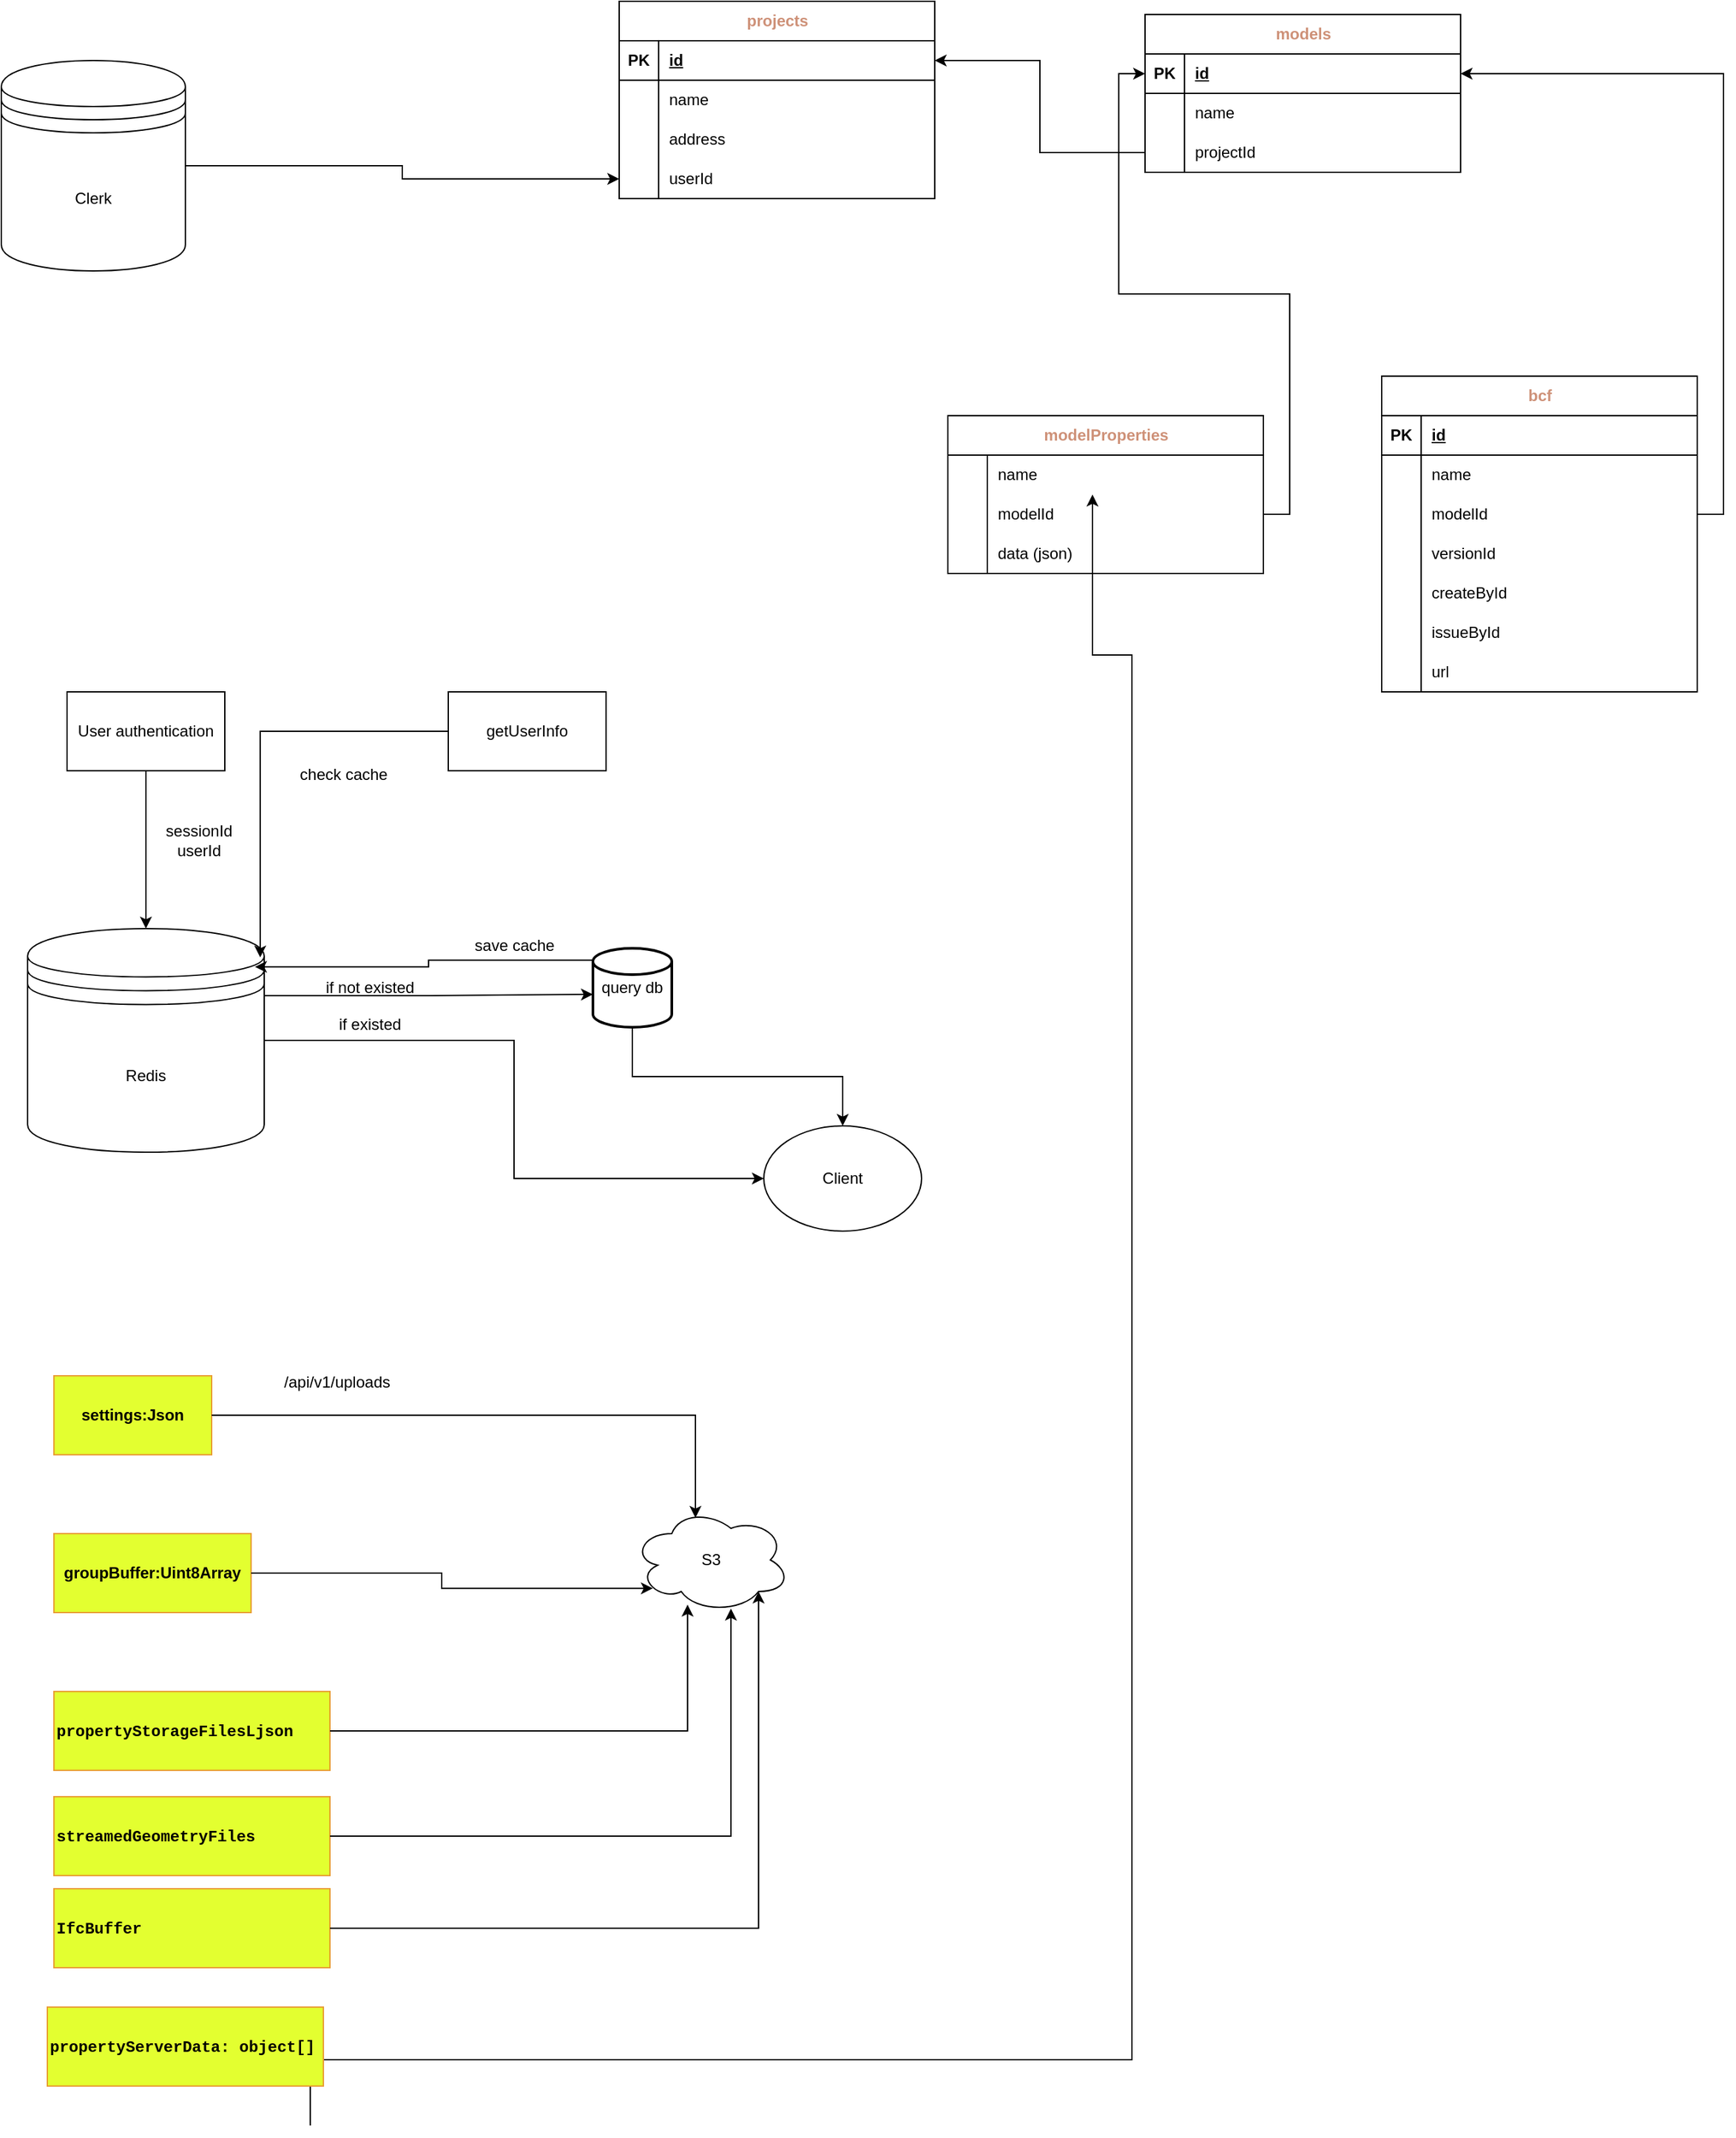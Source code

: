 <mxfile version="24.7.14">
  <diagram name="Page-1" id="wyRw4nGdcyntfbPrI7tr">
    <mxGraphModel dx="1432" dy="786" grid="1" gridSize="10" guides="1" tooltips="1" connect="1" arrows="1" fold="1" page="1" pageScale="1" pageWidth="1500" pageHeight="2000" math="0" shadow="0">
      <root>
        <mxCell id="0" />
        <mxCell id="1" parent="0" />
        <mxCell id="flNPh5zoh9c1n2RcqFWr-73" value="&lt;font color=&quot;#ce9178&quot;&gt;projects&lt;/font&gt;" style="shape=table;startSize=30;container=1;collapsible=1;childLayout=tableLayout;fixedRows=1;rowLines=0;fontStyle=1;align=center;resizeLast=1;html=1;" parent="1" vertex="1">
          <mxGeometry x="580" y="25" width="240" height="150" as="geometry" />
        </mxCell>
        <mxCell id="flNPh5zoh9c1n2RcqFWr-74" value="" style="shape=tableRow;horizontal=0;startSize=0;swimlaneHead=0;swimlaneBody=0;fillColor=none;collapsible=0;dropTarget=0;points=[[0,0.5],[1,0.5]];portConstraint=eastwest;top=0;left=0;right=0;bottom=1;" parent="flNPh5zoh9c1n2RcqFWr-73" vertex="1">
          <mxGeometry y="30" width="240" height="30" as="geometry" />
        </mxCell>
        <mxCell id="flNPh5zoh9c1n2RcqFWr-75" value="PK" style="shape=partialRectangle;connectable=0;fillColor=none;top=0;left=0;bottom=0;right=0;fontStyle=1;overflow=hidden;whiteSpace=wrap;html=1;" parent="flNPh5zoh9c1n2RcqFWr-74" vertex="1">
          <mxGeometry width="30" height="30" as="geometry">
            <mxRectangle width="30" height="30" as="alternateBounds" />
          </mxGeometry>
        </mxCell>
        <mxCell id="flNPh5zoh9c1n2RcqFWr-76" value="id" style="shape=partialRectangle;connectable=0;fillColor=none;top=0;left=0;bottom=0;right=0;align=left;spacingLeft=6;fontStyle=5;overflow=hidden;whiteSpace=wrap;html=1;" parent="flNPh5zoh9c1n2RcqFWr-74" vertex="1">
          <mxGeometry x="30" width="210" height="30" as="geometry">
            <mxRectangle width="210" height="30" as="alternateBounds" />
          </mxGeometry>
        </mxCell>
        <mxCell id="flNPh5zoh9c1n2RcqFWr-77" value="" style="shape=tableRow;horizontal=0;startSize=0;swimlaneHead=0;swimlaneBody=0;fillColor=none;collapsible=0;dropTarget=0;points=[[0,0.5],[1,0.5]];portConstraint=eastwest;top=0;left=0;right=0;bottom=0;" parent="flNPh5zoh9c1n2RcqFWr-73" vertex="1">
          <mxGeometry y="60" width="240" height="30" as="geometry" />
        </mxCell>
        <mxCell id="flNPh5zoh9c1n2RcqFWr-78" value="" style="shape=partialRectangle;connectable=0;fillColor=none;top=0;left=0;bottom=0;right=0;editable=1;overflow=hidden;whiteSpace=wrap;html=1;" parent="flNPh5zoh9c1n2RcqFWr-77" vertex="1">
          <mxGeometry width="30" height="30" as="geometry">
            <mxRectangle width="30" height="30" as="alternateBounds" />
          </mxGeometry>
        </mxCell>
        <mxCell id="flNPh5zoh9c1n2RcqFWr-79" value="name" style="shape=partialRectangle;connectable=0;fillColor=none;top=0;left=0;bottom=0;right=0;align=left;spacingLeft=6;overflow=hidden;whiteSpace=wrap;html=1;" parent="flNPh5zoh9c1n2RcqFWr-77" vertex="1">
          <mxGeometry x="30" width="210" height="30" as="geometry">
            <mxRectangle width="210" height="30" as="alternateBounds" />
          </mxGeometry>
        </mxCell>
        <mxCell id="flNPh5zoh9c1n2RcqFWr-80" value="" style="shape=tableRow;horizontal=0;startSize=0;swimlaneHead=0;swimlaneBody=0;fillColor=none;collapsible=0;dropTarget=0;points=[[0,0.5],[1,0.5]];portConstraint=eastwest;top=0;left=0;right=0;bottom=0;" parent="flNPh5zoh9c1n2RcqFWr-73" vertex="1">
          <mxGeometry y="90" width="240" height="30" as="geometry" />
        </mxCell>
        <mxCell id="flNPh5zoh9c1n2RcqFWr-81" value="" style="shape=partialRectangle;connectable=0;fillColor=none;top=0;left=0;bottom=0;right=0;editable=1;overflow=hidden;whiteSpace=wrap;html=1;" parent="flNPh5zoh9c1n2RcqFWr-80" vertex="1">
          <mxGeometry width="30" height="30" as="geometry">
            <mxRectangle width="30" height="30" as="alternateBounds" />
          </mxGeometry>
        </mxCell>
        <mxCell id="flNPh5zoh9c1n2RcqFWr-82" value="address" style="shape=partialRectangle;connectable=0;fillColor=none;top=0;left=0;bottom=0;right=0;align=left;spacingLeft=6;overflow=hidden;whiteSpace=wrap;html=1;" parent="flNPh5zoh9c1n2RcqFWr-80" vertex="1">
          <mxGeometry x="30" width="210" height="30" as="geometry">
            <mxRectangle width="210" height="30" as="alternateBounds" />
          </mxGeometry>
        </mxCell>
        <mxCell id="flNPh5zoh9c1n2RcqFWr-83" value="" style="shape=tableRow;horizontal=0;startSize=0;swimlaneHead=0;swimlaneBody=0;fillColor=none;collapsible=0;dropTarget=0;points=[[0,0.5],[1,0.5]];portConstraint=eastwest;top=0;left=0;right=0;bottom=0;" parent="flNPh5zoh9c1n2RcqFWr-73" vertex="1">
          <mxGeometry y="120" width="240" height="30" as="geometry" />
        </mxCell>
        <mxCell id="flNPh5zoh9c1n2RcqFWr-84" value="" style="shape=partialRectangle;connectable=0;fillColor=none;top=0;left=0;bottom=0;right=0;editable=1;overflow=hidden;whiteSpace=wrap;html=1;" parent="flNPh5zoh9c1n2RcqFWr-83" vertex="1">
          <mxGeometry width="30" height="30" as="geometry">
            <mxRectangle width="30" height="30" as="alternateBounds" />
          </mxGeometry>
        </mxCell>
        <mxCell id="flNPh5zoh9c1n2RcqFWr-85" value="userId" style="shape=partialRectangle;connectable=0;fillColor=none;top=0;left=0;bottom=0;right=0;align=left;spacingLeft=6;overflow=hidden;whiteSpace=wrap;html=1;" parent="flNPh5zoh9c1n2RcqFWr-83" vertex="1">
          <mxGeometry x="30" width="210" height="30" as="geometry">
            <mxRectangle width="210" height="30" as="alternateBounds" />
          </mxGeometry>
        </mxCell>
        <mxCell id="flNPh5zoh9c1n2RcqFWr-98" value="&lt;font color=&quot;#ce9178&quot;&gt;models&lt;/font&gt;" style="shape=table;startSize=30;container=1;collapsible=1;childLayout=tableLayout;fixedRows=1;rowLines=0;fontStyle=1;align=center;resizeLast=1;html=1;" parent="1" vertex="1">
          <mxGeometry x="980" y="35" width="240" height="120" as="geometry" />
        </mxCell>
        <mxCell id="flNPh5zoh9c1n2RcqFWr-99" value="" style="shape=tableRow;horizontal=0;startSize=0;swimlaneHead=0;swimlaneBody=0;fillColor=none;collapsible=0;dropTarget=0;points=[[0,0.5],[1,0.5]];portConstraint=eastwest;top=0;left=0;right=0;bottom=1;" parent="flNPh5zoh9c1n2RcqFWr-98" vertex="1">
          <mxGeometry y="30" width="240" height="30" as="geometry" />
        </mxCell>
        <mxCell id="flNPh5zoh9c1n2RcqFWr-100" value="PK" style="shape=partialRectangle;connectable=0;fillColor=none;top=0;left=0;bottom=0;right=0;fontStyle=1;overflow=hidden;whiteSpace=wrap;html=1;" parent="flNPh5zoh9c1n2RcqFWr-99" vertex="1">
          <mxGeometry width="30" height="30" as="geometry">
            <mxRectangle width="30" height="30" as="alternateBounds" />
          </mxGeometry>
        </mxCell>
        <mxCell id="flNPh5zoh9c1n2RcqFWr-101" value="id" style="shape=partialRectangle;connectable=0;fillColor=none;top=0;left=0;bottom=0;right=0;align=left;spacingLeft=6;fontStyle=5;overflow=hidden;whiteSpace=wrap;html=1;" parent="flNPh5zoh9c1n2RcqFWr-99" vertex="1">
          <mxGeometry x="30" width="210" height="30" as="geometry">
            <mxRectangle width="210" height="30" as="alternateBounds" />
          </mxGeometry>
        </mxCell>
        <mxCell id="flNPh5zoh9c1n2RcqFWr-102" value="" style="shape=tableRow;horizontal=0;startSize=0;swimlaneHead=0;swimlaneBody=0;fillColor=none;collapsible=0;dropTarget=0;points=[[0,0.5],[1,0.5]];portConstraint=eastwest;top=0;left=0;right=0;bottom=0;" parent="flNPh5zoh9c1n2RcqFWr-98" vertex="1">
          <mxGeometry y="60" width="240" height="30" as="geometry" />
        </mxCell>
        <mxCell id="flNPh5zoh9c1n2RcqFWr-103" value="" style="shape=partialRectangle;connectable=0;fillColor=none;top=0;left=0;bottom=0;right=0;editable=1;overflow=hidden;whiteSpace=wrap;html=1;" parent="flNPh5zoh9c1n2RcqFWr-102" vertex="1">
          <mxGeometry width="30" height="30" as="geometry">
            <mxRectangle width="30" height="30" as="alternateBounds" />
          </mxGeometry>
        </mxCell>
        <mxCell id="flNPh5zoh9c1n2RcqFWr-104" value="name" style="shape=partialRectangle;connectable=0;fillColor=none;top=0;left=0;bottom=0;right=0;align=left;spacingLeft=6;overflow=hidden;whiteSpace=wrap;html=1;" parent="flNPh5zoh9c1n2RcqFWr-102" vertex="1">
          <mxGeometry x="30" width="210" height="30" as="geometry">
            <mxRectangle width="210" height="30" as="alternateBounds" />
          </mxGeometry>
        </mxCell>
        <mxCell id="flNPh5zoh9c1n2RcqFWr-146" style="shape=tableRow;horizontal=0;startSize=0;swimlaneHead=0;swimlaneBody=0;fillColor=none;collapsible=0;dropTarget=0;points=[[0,0.5],[1,0.5]];portConstraint=eastwest;top=0;left=0;right=0;bottom=0;" parent="flNPh5zoh9c1n2RcqFWr-98" vertex="1">
          <mxGeometry y="90" width="240" height="30" as="geometry" />
        </mxCell>
        <mxCell id="flNPh5zoh9c1n2RcqFWr-147" style="shape=partialRectangle;connectable=0;fillColor=none;top=0;left=0;bottom=0;right=0;editable=1;overflow=hidden;whiteSpace=wrap;html=1;" parent="flNPh5zoh9c1n2RcqFWr-146" vertex="1">
          <mxGeometry width="30" height="30" as="geometry">
            <mxRectangle width="30" height="30" as="alternateBounds" />
          </mxGeometry>
        </mxCell>
        <mxCell id="flNPh5zoh9c1n2RcqFWr-148" value="projectId" style="shape=partialRectangle;connectable=0;fillColor=none;top=0;left=0;bottom=0;right=0;align=left;spacingLeft=6;overflow=hidden;whiteSpace=wrap;html=1;" parent="flNPh5zoh9c1n2RcqFWr-146" vertex="1">
          <mxGeometry x="30" width="210" height="30" as="geometry">
            <mxRectangle width="210" height="30" as="alternateBounds" />
          </mxGeometry>
        </mxCell>
        <mxCell id="flNPh5zoh9c1n2RcqFWr-111" value="&lt;font color=&quot;#ce9178&quot;&gt;bcf&lt;/font&gt;" style="shape=table;startSize=30;container=1;collapsible=1;childLayout=tableLayout;fixedRows=1;rowLines=0;fontStyle=1;align=center;resizeLast=1;html=1;" parent="1" vertex="1">
          <mxGeometry x="1160" y="310" width="240" height="240" as="geometry" />
        </mxCell>
        <mxCell id="flNPh5zoh9c1n2RcqFWr-112" value="" style="shape=tableRow;horizontal=0;startSize=0;swimlaneHead=0;swimlaneBody=0;fillColor=none;collapsible=0;dropTarget=0;points=[[0,0.5],[1,0.5]];portConstraint=eastwest;top=0;left=0;right=0;bottom=1;" parent="flNPh5zoh9c1n2RcqFWr-111" vertex="1">
          <mxGeometry y="30" width="240" height="30" as="geometry" />
        </mxCell>
        <mxCell id="flNPh5zoh9c1n2RcqFWr-113" value="PK" style="shape=partialRectangle;connectable=0;fillColor=none;top=0;left=0;bottom=0;right=0;fontStyle=1;overflow=hidden;whiteSpace=wrap;html=1;" parent="flNPh5zoh9c1n2RcqFWr-112" vertex="1">
          <mxGeometry width="30" height="30" as="geometry">
            <mxRectangle width="30" height="30" as="alternateBounds" />
          </mxGeometry>
        </mxCell>
        <mxCell id="flNPh5zoh9c1n2RcqFWr-114" value="id" style="shape=partialRectangle;connectable=0;fillColor=none;top=0;left=0;bottom=0;right=0;align=left;spacingLeft=6;fontStyle=5;overflow=hidden;whiteSpace=wrap;html=1;" parent="flNPh5zoh9c1n2RcqFWr-112" vertex="1">
          <mxGeometry x="30" width="210" height="30" as="geometry">
            <mxRectangle width="210" height="30" as="alternateBounds" />
          </mxGeometry>
        </mxCell>
        <mxCell id="flNPh5zoh9c1n2RcqFWr-115" value="" style="shape=tableRow;horizontal=0;startSize=0;swimlaneHead=0;swimlaneBody=0;fillColor=none;collapsible=0;dropTarget=0;points=[[0,0.5],[1,0.5]];portConstraint=eastwest;top=0;left=0;right=0;bottom=0;" parent="flNPh5zoh9c1n2RcqFWr-111" vertex="1">
          <mxGeometry y="60" width="240" height="30" as="geometry" />
        </mxCell>
        <mxCell id="flNPh5zoh9c1n2RcqFWr-116" value="" style="shape=partialRectangle;connectable=0;fillColor=none;top=0;left=0;bottom=0;right=0;editable=1;overflow=hidden;whiteSpace=wrap;html=1;" parent="flNPh5zoh9c1n2RcqFWr-115" vertex="1">
          <mxGeometry width="30" height="30" as="geometry">
            <mxRectangle width="30" height="30" as="alternateBounds" />
          </mxGeometry>
        </mxCell>
        <mxCell id="flNPh5zoh9c1n2RcqFWr-117" value="name" style="shape=partialRectangle;connectable=0;fillColor=none;top=0;left=0;bottom=0;right=0;align=left;spacingLeft=6;overflow=hidden;whiteSpace=wrap;html=1;" parent="flNPh5zoh9c1n2RcqFWr-115" vertex="1">
          <mxGeometry x="30" width="210" height="30" as="geometry">
            <mxRectangle width="210" height="30" as="alternateBounds" />
          </mxGeometry>
        </mxCell>
        <mxCell id="flNPh5zoh9c1n2RcqFWr-157" style="shape=tableRow;horizontal=0;startSize=0;swimlaneHead=0;swimlaneBody=0;fillColor=none;collapsible=0;dropTarget=0;points=[[0,0.5],[1,0.5]];portConstraint=eastwest;top=0;left=0;right=0;bottom=0;" parent="flNPh5zoh9c1n2RcqFWr-111" vertex="1">
          <mxGeometry y="90" width="240" height="30" as="geometry" />
        </mxCell>
        <mxCell id="flNPh5zoh9c1n2RcqFWr-158" style="shape=partialRectangle;connectable=0;fillColor=none;top=0;left=0;bottom=0;right=0;editable=1;overflow=hidden;whiteSpace=wrap;html=1;" parent="flNPh5zoh9c1n2RcqFWr-157" vertex="1">
          <mxGeometry width="30" height="30" as="geometry">
            <mxRectangle width="30" height="30" as="alternateBounds" />
          </mxGeometry>
        </mxCell>
        <mxCell id="flNPh5zoh9c1n2RcqFWr-159" value="modelId" style="shape=partialRectangle;connectable=0;fillColor=none;top=0;left=0;bottom=0;right=0;align=left;spacingLeft=6;overflow=hidden;whiteSpace=wrap;html=1;" parent="flNPh5zoh9c1n2RcqFWr-157" vertex="1">
          <mxGeometry x="30" width="210" height="30" as="geometry">
            <mxRectangle width="210" height="30" as="alternateBounds" />
          </mxGeometry>
        </mxCell>
        <mxCell id="flNPh5zoh9c1n2RcqFWr-118" value="" style="shape=tableRow;horizontal=0;startSize=0;swimlaneHead=0;swimlaneBody=0;fillColor=none;collapsible=0;dropTarget=0;points=[[0,0.5],[1,0.5]];portConstraint=eastwest;top=0;left=0;right=0;bottom=0;" parent="flNPh5zoh9c1n2RcqFWr-111" vertex="1">
          <mxGeometry y="120" width="240" height="30" as="geometry" />
        </mxCell>
        <mxCell id="flNPh5zoh9c1n2RcqFWr-119" value="" style="shape=partialRectangle;connectable=0;fillColor=none;top=0;left=0;bottom=0;right=0;editable=1;overflow=hidden;whiteSpace=wrap;html=1;" parent="flNPh5zoh9c1n2RcqFWr-118" vertex="1">
          <mxGeometry width="30" height="30" as="geometry">
            <mxRectangle width="30" height="30" as="alternateBounds" />
          </mxGeometry>
        </mxCell>
        <mxCell id="flNPh5zoh9c1n2RcqFWr-120" value="versionId" style="shape=partialRectangle;connectable=0;fillColor=none;top=0;left=0;bottom=0;right=0;align=left;spacingLeft=6;overflow=hidden;whiteSpace=wrap;html=1;" parent="flNPh5zoh9c1n2RcqFWr-118" vertex="1">
          <mxGeometry x="30" width="210" height="30" as="geometry">
            <mxRectangle width="210" height="30" as="alternateBounds" />
          </mxGeometry>
        </mxCell>
        <mxCell id="flNPh5zoh9c1n2RcqFWr-161" style="shape=tableRow;horizontal=0;startSize=0;swimlaneHead=0;swimlaneBody=0;fillColor=none;collapsible=0;dropTarget=0;points=[[0,0.5],[1,0.5]];portConstraint=eastwest;top=0;left=0;right=0;bottom=0;" parent="flNPh5zoh9c1n2RcqFWr-111" vertex="1">
          <mxGeometry y="150" width="240" height="30" as="geometry" />
        </mxCell>
        <mxCell id="flNPh5zoh9c1n2RcqFWr-162" style="shape=partialRectangle;connectable=0;fillColor=none;top=0;left=0;bottom=0;right=0;editable=1;overflow=hidden;whiteSpace=wrap;html=1;" parent="flNPh5zoh9c1n2RcqFWr-161" vertex="1">
          <mxGeometry width="30" height="30" as="geometry">
            <mxRectangle width="30" height="30" as="alternateBounds" />
          </mxGeometry>
        </mxCell>
        <mxCell id="flNPh5zoh9c1n2RcqFWr-163" value="createById" style="shape=partialRectangle;connectable=0;fillColor=none;top=0;left=0;bottom=0;right=0;align=left;spacingLeft=6;overflow=hidden;whiteSpace=wrap;html=1;" parent="flNPh5zoh9c1n2RcqFWr-161" vertex="1">
          <mxGeometry x="30" width="210" height="30" as="geometry">
            <mxRectangle width="210" height="30" as="alternateBounds" />
          </mxGeometry>
        </mxCell>
        <mxCell id="flNPh5zoh9c1n2RcqFWr-164" style="shape=tableRow;horizontal=0;startSize=0;swimlaneHead=0;swimlaneBody=0;fillColor=none;collapsible=0;dropTarget=0;points=[[0,0.5],[1,0.5]];portConstraint=eastwest;top=0;left=0;right=0;bottom=0;" parent="flNPh5zoh9c1n2RcqFWr-111" vertex="1">
          <mxGeometry y="180" width="240" height="30" as="geometry" />
        </mxCell>
        <mxCell id="flNPh5zoh9c1n2RcqFWr-165" style="shape=partialRectangle;connectable=0;fillColor=none;top=0;left=0;bottom=0;right=0;editable=1;overflow=hidden;whiteSpace=wrap;html=1;" parent="flNPh5zoh9c1n2RcqFWr-164" vertex="1">
          <mxGeometry width="30" height="30" as="geometry">
            <mxRectangle width="30" height="30" as="alternateBounds" />
          </mxGeometry>
        </mxCell>
        <mxCell id="flNPh5zoh9c1n2RcqFWr-166" value="issueById" style="shape=partialRectangle;connectable=0;fillColor=none;top=0;left=0;bottom=0;right=0;align=left;spacingLeft=6;overflow=hidden;whiteSpace=wrap;html=1;" parent="flNPh5zoh9c1n2RcqFWr-164" vertex="1">
          <mxGeometry x="30" width="210" height="30" as="geometry">
            <mxRectangle width="210" height="30" as="alternateBounds" />
          </mxGeometry>
        </mxCell>
        <mxCell id="flNPh5zoh9c1n2RcqFWr-121" value="" style="shape=tableRow;horizontal=0;startSize=0;swimlaneHead=0;swimlaneBody=0;fillColor=none;collapsible=0;dropTarget=0;points=[[0,0.5],[1,0.5]];portConstraint=eastwest;top=0;left=0;right=0;bottom=0;" parent="flNPh5zoh9c1n2RcqFWr-111" vertex="1">
          <mxGeometry y="210" width="240" height="30" as="geometry" />
        </mxCell>
        <mxCell id="flNPh5zoh9c1n2RcqFWr-122" value="" style="shape=partialRectangle;connectable=0;fillColor=none;top=0;left=0;bottom=0;right=0;editable=1;overflow=hidden;whiteSpace=wrap;html=1;" parent="flNPh5zoh9c1n2RcqFWr-121" vertex="1">
          <mxGeometry width="30" height="30" as="geometry">
            <mxRectangle width="30" height="30" as="alternateBounds" />
          </mxGeometry>
        </mxCell>
        <mxCell id="flNPh5zoh9c1n2RcqFWr-123" value="url" style="shape=partialRectangle;connectable=0;fillColor=none;top=0;left=0;bottom=0;right=0;align=left;spacingLeft=6;overflow=hidden;whiteSpace=wrap;html=1;" parent="flNPh5zoh9c1n2RcqFWr-121" vertex="1">
          <mxGeometry x="30" width="210" height="30" as="geometry">
            <mxRectangle width="210" height="30" as="alternateBounds" />
          </mxGeometry>
        </mxCell>
        <mxCell id="flNPh5zoh9c1n2RcqFWr-149" style="edgeStyle=orthogonalEdgeStyle;rounded=0;orthogonalLoop=1;jettySize=auto;html=1;exitX=0;exitY=0.5;exitDx=0;exitDy=0;entryX=1;entryY=0.5;entryDx=0;entryDy=0;" parent="1" source="flNPh5zoh9c1n2RcqFWr-146" target="flNPh5zoh9c1n2RcqFWr-74" edge="1">
          <mxGeometry relative="1" as="geometry" />
        </mxCell>
        <mxCell id="flNPh5zoh9c1n2RcqFWr-160" style="edgeStyle=orthogonalEdgeStyle;rounded=0;orthogonalLoop=1;jettySize=auto;html=1;exitX=1;exitY=0.5;exitDx=0;exitDy=0;entryX=1;entryY=0.5;entryDx=0;entryDy=0;" parent="1" source="flNPh5zoh9c1n2RcqFWr-157" target="flNPh5zoh9c1n2RcqFWr-99" edge="1">
          <mxGeometry relative="1" as="geometry" />
        </mxCell>
        <mxCell id="mV87wvXqHsUAB323uPU2-1" style="edgeStyle=orthogonalEdgeStyle;rounded=0;orthogonalLoop=1;jettySize=auto;html=1;exitX=1;exitY=0.5;exitDx=0;exitDy=0;entryX=0;entryY=0.5;entryDx=0;entryDy=0;" edge="1" parent="1" source="US73IQxzJCC4RQJ_0U0V-1" target="flNPh5zoh9c1n2RcqFWr-83">
          <mxGeometry relative="1" as="geometry" />
        </mxCell>
        <mxCell id="US73IQxzJCC4RQJ_0U0V-1" value="Clerk" style="shape=datastore;whiteSpace=wrap;html=1;" parent="1" vertex="1">
          <mxGeometry x="110" y="70" width="140" height="160" as="geometry" />
        </mxCell>
        <mxCell id="US73IQxzJCC4RQJ_0U0V-10" style="edgeStyle=orthogonalEdgeStyle;rounded=0;orthogonalLoop=1;jettySize=auto;html=1;exitX=1;exitY=0.5;exitDx=0;exitDy=0;" parent="1" source="US73IQxzJCC4RQJ_0U0V-2" target="US73IQxzJCC4RQJ_0U0V-13" edge="1">
          <mxGeometry relative="1" as="geometry">
            <mxPoint x="670" y="815" as="targetPoint" />
          </mxGeometry>
        </mxCell>
        <mxCell id="US73IQxzJCC4RQJ_0U0V-14" style="edgeStyle=orthogonalEdgeStyle;rounded=0;orthogonalLoop=1;jettySize=auto;html=1;exitX=1;exitY=0.3;exitDx=0;exitDy=0;" parent="1" source="US73IQxzJCC4RQJ_0U0V-2" edge="1">
          <mxGeometry relative="1" as="geometry">
            <mxPoint x="560" y="780" as="targetPoint" />
          </mxGeometry>
        </mxCell>
        <mxCell id="US73IQxzJCC4RQJ_0U0V-2" value="Redis" style="shape=datastore;whiteSpace=wrap;html=1;" parent="1" vertex="1">
          <mxGeometry x="130" y="730" width="180" height="170" as="geometry" />
        </mxCell>
        <mxCell id="US73IQxzJCC4RQJ_0U0V-6" style="edgeStyle=orthogonalEdgeStyle;rounded=0;orthogonalLoop=1;jettySize=auto;html=1;exitX=0.5;exitY=1;exitDx=0;exitDy=0;" parent="1" source="US73IQxzJCC4RQJ_0U0V-5" target="US73IQxzJCC4RQJ_0U0V-2" edge="1">
          <mxGeometry relative="1" as="geometry" />
        </mxCell>
        <mxCell id="US73IQxzJCC4RQJ_0U0V-5" value="User authentication" style="rounded=0;whiteSpace=wrap;html=1;" parent="1" vertex="1">
          <mxGeometry x="160" y="550" width="120" height="60" as="geometry" />
        </mxCell>
        <mxCell id="US73IQxzJCC4RQJ_0U0V-7" value="sessionId&lt;div&gt;userId&lt;/div&gt;" style="text;html=1;align=center;verticalAlign=middle;resizable=0;points=[];autosize=1;strokeColor=none;fillColor=none;" parent="1" vertex="1">
          <mxGeometry x="225" y="643" width="70" height="40" as="geometry" />
        </mxCell>
        <mxCell id="US73IQxzJCC4RQJ_0U0V-8" value="getUserInfo" style="rounded=0;whiteSpace=wrap;html=1;" parent="1" vertex="1">
          <mxGeometry x="450" y="550" width="120" height="60" as="geometry" />
        </mxCell>
        <mxCell id="US73IQxzJCC4RQJ_0U0V-9" style="edgeStyle=orthogonalEdgeStyle;rounded=0;orthogonalLoop=1;jettySize=auto;html=1;exitX=0;exitY=0.5;exitDx=0;exitDy=0;entryX=0.983;entryY=0.129;entryDx=0;entryDy=0;entryPerimeter=0;" parent="1" source="US73IQxzJCC4RQJ_0U0V-8" target="US73IQxzJCC4RQJ_0U0V-2" edge="1">
          <mxGeometry relative="1" as="geometry" />
        </mxCell>
        <mxCell id="US73IQxzJCC4RQJ_0U0V-11" value="check cache" style="text;html=1;align=center;verticalAlign=middle;resizable=0;points=[];autosize=1;strokeColor=none;fillColor=none;" parent="1" vertex="1">
          <mxGeometry x="325" y="598" width="90" height="30" as="geometry" />
        </mxCell>
        <mxCell id="US73IQxzJCC4RQJ_0U0V-12" value="if existed" style="text;html=1;align=center;verticalAlign=middle;resizable=0;points=[];autosize=1;strokeColor=none;fillColor=none;" parent="1" vertex="1">
          <mxGeometry x="355" y="788" width="70" height="30" as="geometry" />
        </mxCell>
        <mxCell id="US73IQxzJCC4RQJ_0U0V-13" value="Client" style="ellipse;whiteSpace=wrap;html=1;" parent="1" vertex="1">
          <mxGeometry x="690" y="880" width="120" height="80" as="geometry" />
        </mxCell>
        <mxCell id="US73IQxzJCC4RQJ_0U0V-15" value="if not existed" style="text;html=1;align=center;verticalAlign=middle;resizable=0;points=[];autosize=1;strokeColor=none;fillColor=none;" parent="1" vertex="1">
          <mxGeometry x="345" y="760" width="90" height="30" as="geometry" />
        </mxCell>
        <mxCell id="US73IQxzJCC4RQJ_0U0V-20" style="edgeStyle=orthogonalEdgeStyle;rounded=0;orthogonalLoop=1;jettySize=auto;html=1;exitX=0.5;exitY=1;exitDx=0;exitDy=0;exitPerimeter=0;entryX=0.5;entryY=0;entryDx=0;entryDy=0;" parent="1" source="US73IQxzJCC4RQJ_0U0V-17" target="US73IQxzJCC4RQJ_0U0V-13" edge="1">
          <mxGeometry relative="1" as="geometry" />
        </mxCell>
        <mxCell id="US73IQxzJCC4RQJ_0U0V-17" value="query db" style="strokeWidth=2;html=1;shape=mxgraph.flowchart.database;whiteSpace=wrap;" parent="1" vertex="1">
          <mxGeometry x="560" y="745" width="60" height="60" as="geometry" />
        </mxCell>
        <mxCell id="US73IQxzJCC4RQJ_0U0V-18" style="edgeStyle=orthogonalEdgeStyle;rounded=0;orthogonalLoop=1;jettySize=auto;html=1;exitX=0;exitY=0.15;exitDx=0;exitDy=0;exitPerimeter=0;entryX=0.961;entryY=0.171;entryDx=0;entryDy=0;entryPerimeter=0;" parent="1" source="US73IQxzJCC4RQJ_0U0V-17" target="US73IQxzJCC4RQJ_0U0V-2" edge="1">
          <mxGeometry relative="1" as="geometry" />
        </mxCell>
        <mxCell id="US73IQxzJCC4RQJ_0U0V-19" value="save cache" style="text;html=1;align=center;verticalAlign=middle;resizable=0;points=[];autosize=1;strokeColor=none;fillColor=none;" parent="1" vertex="1">
          <mxGeometry x="460" y="728" width="80" height="30" as="geometry" />
        </mxCell>
        <mxCell id="7tmYxeU7GuZgJrcfEh5e-1" value="&lt;b&gt;settings:Json&lt;/b&gt;" style="rounded=0;whiteSpace=wrap;html=1;align=center;strokeColor=#e89c30;fillColor=#E3FF30;" parent="1" vertex="1">
          <mxGeometry x="150" y="1070" width="120" height="60" as="geometry" />
        </mxCell>
        <mxCell id="7tmYxeU7GuZgJrcfEh5e-2" value="&lt;b&gt;groupBuffer:Uint8Array&lt;/b&gt;" style="rounded=0;whiteSpace=wrap;html=1;align=center;strokeColor=#e89c30;fillColor=#E3FF30;" parent="1" vertex="1">
          <mxGeometry x="150" y="1190" width="150" height="60" as="geometry" />
        </mxCell>
        <mxCell id="7tmYxeU7GuZgJrcfEh5e-3" value="S3" style="ellipse;shape=cloud;whiteSpace=wrap;html=1;" parent="1" vertex="1">
          <mxGeometry x="590" y="1170" width="120" height="80" as="geometry" />
        </mxCell>
        <mxCell id="7tmYxeU7GuZgJrcfEh5e-4" style="edgeStyle=orthogonalEdgeStyle;rounded=0;orthogonalLoop=1;jettySize=auto;html=1;exitX=1;exitY=0.5;exitDx=0;exitDy=0;entryX=0.4;entryY=0.1;entryDx=0;entryDy=0;entryPerimeter=0;" parent="1" source="7tmYxeU7GuZgJrcfEh5e-1" edge="1" target="7tmYxeU7GuZgJrcfEh5e-3">
          <mxGeometry relative="1" as="geometry">
            <mxPoint x="480" y="1160" as="targetPoint" />
          </mxGeometry>
        </mxCell>
        <mxCell id="7tmYxeU7GuZgJrcfEh5e-6" style="edgeStyle=orthogonalEdgeStyle;rounded=0;orthogonalLoop=1;jettySize=auto;html=1;exitX=1;exitY=0.5;exitDx=0;exitDy=0;entryX=0.13;entryY=0.77;entryDx=0;entryDy=0;entryPerimeter=0;" parent="1" source="7tmYxeU7GuZgJrcfEh5e-2" edge="1" target="7tmYxeU7GuZgJrcfEh5e-3">
          <mxGeometry relative="1" as="geometry">
            <mxPoint x="480" y="1150" as="targetPoint" />
          </mxGeometry>
        </mxCell>
        <mxCell id="7tmYxeU7GuZgJrcfEh5e-7" value="/api/v1/uploads" style="text;html=1;align=center;verticalAlign=middle;resizable=0;points=[];autosize=1;strokeColor=none;fillColor=none;" parent="1" vertex="1">
          <mxGeometry x="315" y="1060" width="100" height="30" as="geometry" />
        </mxCell>
        <mxCell id="mV87wvXqHsUAB323uPU2-2" value="&lt;div style=&quot;font-family: Menlo, Monaco, &amp;quot;Courier New&amp;quot;, monospace, Consolas, &amp;quot;Courier New&amp;quot;, monospace; line-height: 16px; white-space: pre;&quot;&gt;&lt;b&gt;propertyStorageFilesLjson&lt;/b&gt;&lt;/div&gt;" style="rounded=0;whiteSpace=wrap;html=1;align=left;strokeColor=#e89c30;fillColor=#E3FF30;" vertex="1" parent="1">
          <mxGeometry x="150" y="1310" width="210" height="60" as="geometry" />
        </mxCell>
        <mxCell id="mV87wvXqHsUAB323uPU2-3" value="&lt;div style=&quot;font-family: Menlo, Monaco, &amp;quot;Courier New&amp;quot;, monospace, Consolas, &amp;quot;Courier New&amp;quot;, monospace; line-height: 16px; white-space: pre;&quot;&gt;&lt;div style=&quot;line-height: 16px;&quot;&gt;&lt;b&gt;streamedGeometryFiles&lt;/b&gt;&lt;/div&gt;&lt;/div&gt;" style="rounded=0;whiteSpace=wrap;html=1;align=left;strokeColor=#e89c30;fillColor=#E3FF30;" vertex="1" parent="1">
          <mxGeometry x="150" y="1390" width="210" height="60" as="geometry" />
        </mxCell>
        <mxCell id="mV87wvXqHsUAB323uPU2-4" style="edgeStyle=orthogonalEdgeStyle;rounded=0;orthogonalLoop=1;jettySize=auto;html=1;exitX=1;exitY=0.5;exitDx=0;exitDy=0;entryX=0.35;entryY=0.925;entryDx=0;entryDy=0;entryPerimeter=0;" edge="1" parent="1" source="mV87wvXqHsUAB323uPU2-2" target="7tmYxeU7GuZgJrcfEh5e-3">
          <mxGeometry relative="1" as="geometry" />
        </mxCell>
        <mxCell id="mV87wvXqHsUAB323uPU2-5" style="edgeStyle=orthogonalEdgeStyle;rounded=0;orthogonalLoop=1;jettySize=auto;html=1;exitX=1;exitY=0.5;exitDx=0;exitDy=0;entryX=0.625;entryY=0.963;entryDx=0;entryDy=0;entryPerimeter=0;" edge="1" parent="1" source="mV87wvXqHsUAB323uPU2-3" target="7tmYxeU7GuZgJrcfEh5e-3">
          <mxGeometry relative="1" as="geometry" />
        </mxCell>
        <mxCell id="mV87wvXqHsUAB323uPU2-21" style="edgeStyle=orthogonalEdgeStyle;rounded=0;orthogonalLoop=1;jettySize=auto;html=1;exitX=1;exitY=0.5;exitDx=0;exitDy=0;entryX=0.5;entryY=0;entryDx=0;entryDy=0;" edge="1" parent="1">
          <mxGeometry relative="1" as="geometry">
            <mxPoint x="940" y="400" as="targetPoint" />
            <mxPoint x="345" y="1640" as="sourcePoint" />
            <Array as="points">
              <mxPoint x="970" y="1590" />
              <mxPoint x="970" y="522" />
              <mxPoint x="940" y="522" />
            </Array>
          </mxGeometry>
        </mxCell>
        <mxCell id="mV87wvXqHsUAB323uPU2-6" value="&lt;div style=&quot;font-family: Menlo, Monaco, &amp;quot;Courier New&amp;quot;, monospace, Consolas, &amp;quot;Courier New&amp;quot;, monospace; line-height: 16px; white-space: pre;&quot;&gt;&lt;div style=&quot;line-height: 16px;&quot;&gt;&lt;b&gt;propertyServerData: object[]&lt;/b&gt;&lt;/div&gt;&lt;/div&gt;" style="rounded=0;whiteSpace=wrap;html=1;align=left;strokeColor=#e89c30;fillColor=#E3FF30;" vertex="1" parent="1">
          <mxGeometry x="145" y="1550" width="210" height="60" as="geometry" />
        </mxCell>
        <mxCell id="mV87wvXqHsUAB323uPU2-7" value="&lt;font color=&quot;#ce9178&quot;&gt;modelProperties&lt;/font&gt;" style="shape=table;startSize=30;container=1;collapsible=1;childLayout=tableLayout;fixedRows=1;rowLines=0;fontStyle=1;align=center;resizeLast=1;html=1;" vertex="1" parent="1">
          <mxGeometry x="830" y="340" width="240" height="120" as="geometry" />
        </mxCell>
        <mxCell id="mV87wvXqHsUAB323uPU2-11" value="" style="shape=tableRow;horizontal=0;startSize=0;swimlaneHead=0;swimlaneBody=0;fillColor=none;collapsible=0;dropTarget=0;points=[[0,0.5],[1,0.5]];portConstraint=eastwest;top=0;left=0;right=0;bottom=0;" vertex="1" parent="mV87wvXqHsUAB323uPU2-7">
          <mxGeometry y="30" width="240" height="30" as="geometry" />
        </mxCell>
        <mxCell id="mV87wvXqHsUAB323uPU2-12" value="" style="shape=partialRectangle;connectable=0;fillColor=none;top=0;left=0;bottom=0;right=0;editable=1;overflow=hidden;whiteSpace=wrap;html=1;" vertex="1" parent="mV87wvXqHsUAB323uPU2-11">
          <mxGeometry width="30" height="30" as="geometry">
            <mxRectangle width="30" height="30" as="alternateBounds" />
          </mxGeometry>
        </mxCell>
        <mxCell id="mV87wvXqHsUAB323uPU2-13" value="name" style="shape=partialRectangle;connectable=0;fillColor=none;top=0;left=0;bottom=0;right=0;align=left;spacingLeft=6;overflow=hidden;whiteSpace=wrap;html=1;" vertex="1" parent="mV87wvXqHsUAB323uPU2-11">
          <mxGeometry x="30" width="210" height="30" as="geometry">
            <mxRectangle width="210" height="30" as="alternateBounds" />
          </mxGeometry>
        </mxCell>
        <mxCell id="mV87wvXqHsUAB323uPU2-14" style="shape=tableRow;horizontal=0;startSize=0;swimlaneHead=0;swimlaneBody=0;fillColor=none;collapsible=0;dropTarget=0;points=[[0,0.5],[1,0.5]];portConstraint=eastwest;top=0;left=0;right=0;bottom=0;" vertex="1" parent="mV87wvXqHsUAB323uPU2-7">
          <mxGeometry y="60" width="240" height="30" as="geometry" />
        </mxCell>
        <mxCell id="mV87wvXqHsUAB323uPU2-15" style="shape=partialRectangle;connectable=0;fillColor=none;top=0;left=0;bottom=0;right=0;editable=1;overflow=hidden;whiteSpace=wrap;html=1;" vertex="1" parent="mV87wvXqHsUAB323uPU2-14">
          <mxGeometry width="30" height="30" as="geometry">
            <mxRectangle width="30" height="30" as="alternateBounds" />
          </mxGeometry>
        </mxCell>
        <mxCell id="mV87wvXqHsUAB323uPU2-16" value="modelId" style="shape=partialRectangle;connectable=0;fillColor=none;top=0;left=0;bottom=0;right=0;align=left;spacingLeft=6;overflow=hidden;whiteSpace=wrap;html=1;" vertex="1" parent="mV87wvXqHsUAB323uPU2-14">
          <mxGeometry x="30" width="210" height="30" as="geometry">
            <mxRectangle width="210" height="30" as="alternateBounds" />
          </mxGeometry>
        </mxCell>
        <mxCell id="mV87wvXqHsUAB323uPU2-17" style="shape=tableRow;horizontal=0;startSize=0;swimlaneHead=0;swimlaneBody=0;fillColor=none;collapsible=0;dropTarget=0;points=[[0,0.5],[1,0.5]];portConstraint=eastwest;top=0;left=0;right=0;bottom=0;" vertex="1" parent="mV87wvXqHsUAB323uPU2-7">
          <mxGeometry y="90" width="240" height="30" as="geometry" />
        </mxCell>
        <mxCell id="mV87wvXqHsUAB323uPU2-18" style="shape=partialRectangle;connectable=0;fillColor=none;top=0;left=0;bottom=0;right=0;editable=1;overflow=hidden;whiteSpace=wrap;html=1;" vertex="1" parent="mV87wvXqHsUAB323uPU2-17">
          <mxGeometry width="30" height="30" as="geometry">
            <mxRectangle width="30" height="30" as="alternateBounds" />
          </mxGeometry>
        </mxCell>
        <mxCell id="mV87wvXqHsUAB323uPU2-19" value="data (json)" style="shape=partialRectangle;connectable=0;fillColor=none;top=0;left=0;bottom=0;right=0;align=left;spacingLeft=6;overflow=hidden;whiteSpace=wrap;html=1;" vertex="1" parent="mV87wvXqHsUAB323uPU2-17">
          <mxGeometry x="30" width="210" height="30" as="geometry">
            <mxRectangle width="210" height="30" as="alternateBounds" />
          </mxGeometry>
        </mxCell>
        <mxCell id="mV87wvXqHsUAB323uPU2-20" style="edgeStyle=orthogonalEdgeStyle;rounded=0;orthogonalLoop=1;jettySize=auto;html=1;exitX=1;exitY=0.5;exitDx=0;exitDy=0;entryX=0;entryY=0.5;entryDx=0;entryDy=0;" edge="1" parent="1" source="mV87wvXqHsUAB323uPU2-14" target="flNPh5zoh9c1n2RcqFWr-99">
          <mxGeometry relative="1" as="geometry" />
        </mxCell>
        <mxCell id="mV87wvXqHsUAB323uPU2-22" value="&lt;div style=&quot;font-family: Menlo, Monaco, &amp;quot;Courier New&amp;quot;, monospace, Consolas, &amp;quot;Courier New&amp;quot;, monospace; line-height: 16px; white-space: pre;&quot;&gt;&lt;div style=&quot;line-height: 16px;&quot;&gt;&lt;b&gt;IfcBuffer&lt;/b&gt;&lt;/div&gt;&lt;/div&gt;" style="rounded=0;whiteSpace=wrap;html=1;align=left;strokeColor=#e89c30;fillColor=#E3FF30;" vertex="1" parent="1">
          <mxGeometry x="150" y="1460" width="210" height="60" as="geometry" />
        </mxCell>
        <mxCell id="mV87wvXqHsUAB323uPU2-23" style="edgeStyle=orthogonalEdgeStyle;rounded=0;orthogonalLoop=1;jettySize=auto;html=1;exitX=1;exitY=0.5;exitDx=0;exitDy=0;entryX=0.8;entryY=0.8;entryDx=0;entryDy=0;entryPerimeter=0;" edge="1" parent="1" source="mV87wvXqHsUAB323uPU2-22" target="7tmYxeU7GuZgJrcfEh5e-3">
          <mxGeometry relative="1" as="geometry" />
        </mxCell>
      </root>
    </mxGraphModel>
  </diagram>
</mxfile>
